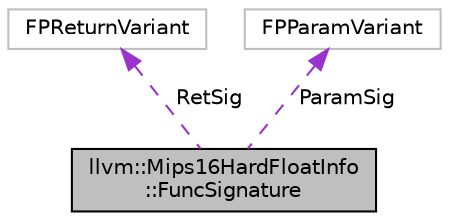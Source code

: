 digraph "llvm::Mips16HardFloatInfo::FuncSignature"
{
 // LATEX_PDF_SIZE
  bgcolor="transparent";
  edge [fontname="Helvetica",fontsize="10",labelfontname="Helvetica",labelfontsize="10"];
  node [fontname="Helvetica",fontsize="10",shape=record];
  Node1 [label="llvm::Mips16HardFloatInfo\l::FuncSignature",height=0.2,width=0.4,color="black", fillcolor="grey75", style="filled", fontcolor="black",tooltip=" "];
  Node2 -> Node1 [dir="back",color="darkorchid3",fontsize="10",style="dashed",label=" RetSig" ,fontname="Helvetica"];
  Node2 [label="FPReturnVariant",height=0.2,width=0.4,color="grey75",tooltip=" "];
  Node3 -> Node1 [dir="back",color="darkorchid3",fontsize="10",style="dashed",label=" ParamSig" ,fontname="Helvetica"];
  Node3 [label="FPParamVariant",height=0.2,width=0.4,color="grey75",tooltip=" "];
}

